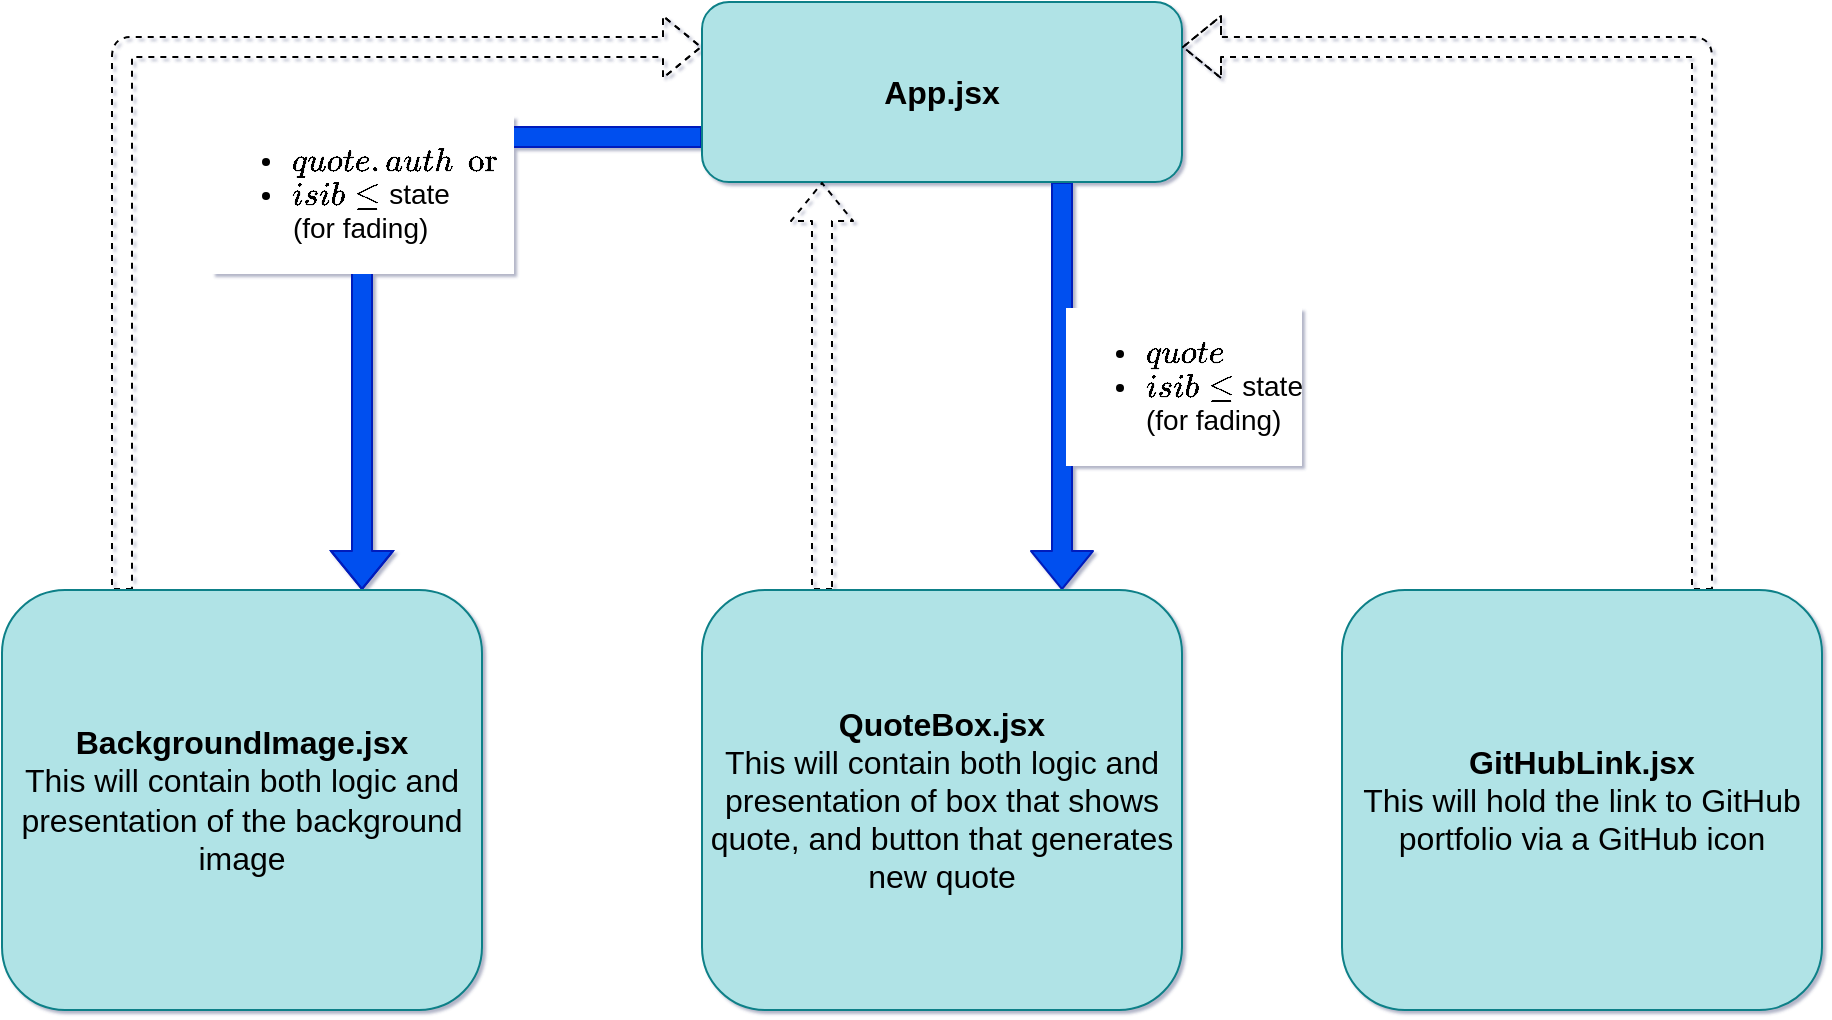 <mxfile version="21.7.0" type="device">
  <diagram name="Page-1" id="_32pdijGtaBiMeI2xC9d">
    <mxGraphModel dx="1101" dy="636" grid="1" gridSize="10" guides="1" tooltips="1" connect="1" arrows="1" fold="1" page="1" pageScale="1" pageWidth="1169" pageHeight="827" math="0" shadow="1">
      <root>
        <mxCell id="0" />
        <mxCell id="1" parent="0" />
        <mxCell id="wLTWeM-jETooPy9-A8mS-15" value="&lt;ul style=&quot;font-size: 14px;&quot;&gt;&lt;li style=&quot;text-align: left;&quot;&gt;`quote.author`&lt;/li&gt;&lt;li style=&quot;text-align: left;&quot;&gt;`textVisible` state &lt;br&gt;(for fading)&lt;/li&gt;&lt;/ul&gt;" style="edgeStyle=orthogonalEdgeStyle;rounded=1;hachureGap=4;orthogonalLoop=1;jettySize=auto;html=1;exitX=0;exitY=0.75;exitDx=0;exitDy=0;fontFamily=Helvetica;fontSize=16;fontColor=default;entryX=0.75;entryY=0;entryDx=0;entryDy=0;fillColor=#0050ef;strokeColor=#001DBC;shape=flexArrow;" edge="1" parent="1" source="wLTWeM-jETooPy9-A8mS-1" target="wLTWeM-jETooPy9-A8mS-2">
          <mxGeometry relative="1" as="geometry" />
        </mxCell>
        <mxCell id="wLTWeM-jETooPy9-A8mS-16" value="&lt;ul style=&quot;font-size: 14px;&quot;&gt;&lt;li&gt;`quote`&lt;/li&gt;&lt;li&gt;`textVisible` state&lt;br&gt;(for fading)&lt;/li&gt;&lt;/ul&gt;" style="edgeStyle=orthogonalEdgeStyle;rounded=1;hachureGap=4;orthogonalLoop=1;jettySize=auto;html=1;exitX=0.75;exitY=1;exitDx=0;exitDy=0;fontFamily=Helvetica;fontSize=16;fontColor=default;entryX=0.75;entryY=0;entryDx=0;entryDy=0;fillColor=#0050ef;strokeColor=#001DBC;shape=flexArrow;align=left;width=10;" edge="1" parent="1" source="wLTWeM-jETooPy9-A8mS-1" target="wLTWeM-jETooPy9-A8mS-4">
          <mxGeometry relative="1" as="geometry">
            <mxPoint x="540" y="414" as="sourcePoint" />
          </mxGeometry>
        </mxCell>
        <mxCell id="wLTWeM-jETooPy9-A8mS-1" value="&lt;b style=&quot;font-size: 16px;&quot;&gt;App.jsx&lt;/b&gt;" style="rounded=1;whiteSpace=wrap;html=1;hachureGap=4;fontFamily=Helvetica;fontSize=16;fillColor=#b0e3e6;strokeColor=#0e8088;" vertex="1" parent="1">
          <mxGeometry x="480" y="200" width="240" height="90" as="geometry" />
        </mxCell>
        <mxCell id="wLTWeM-jETooPy9-A8mS-19" value="" style="edgeStyle=orthogonalEdgeStyle;rounded=1;hachureGap=4;orthogonalLoop=1;jettySize=auto;html=1;exitX=0.25;exitY=0;exitDx=0;exitDy=0;entryX=0;entryY=0.25;entryDx=0;entryDy=0;fontFamily=Helvetica;fontSize=16;fontColor=default;dashed=1;shape=flexArrow;" edge="1" parent="1" source="wLTWeM-jETooPy9-A8mS-2" target="wLTWeM-jETooPy9-A8mS-1">
          <mxGeometry relative="1" as="geometry" />
        </mxCell>
        <mxCell id="wLTWeM-jETooPy9-A8mS-2" value="&lt;b style=&quot;font-size: 16px;&quot;&gt;BackgroundImage.jsx&lt;/b&gt;&lt;br style=&quot;font-size: 16px;&quot;&gt;This will contain both logic and presentation of the background image" style="rounded=1;whiteSpace=wrap;html=1;hachureGap=4;fontFamily=Helvetica;fontSize=16;fillColor=#b0e3e6;strokeColor=#0e8088;" vertex="1" parent="1">
          <mxGeometry x="130" y="494" width="240" height="210" as="geometry" />
        </mxCell>
        <mxCell id="wLTWeM-jETooPy9-A8mS-20" value="" style="edgeStyle=orthogonalEdgeStyle;rounded=1;hachureGap=4;orthogonalLoop=1;jettySize=auto;html=1;exitX=0.25;exitY=0;exitDx=0;exitDy=0;entryX=0.25;entryY=1;entryDx=0;entryDy=0;fontFamily=Helvetica;fontSize=16;fontColor=default;dashed=1;shape=flexArrow;" edge="1" parent="1" source="wLTWeM-jETooPy9-A8mS-4" target="wLTWeM-jETooPy9-A8mS-1">
          <mxGeometry relative="1" as="geometry">
            <mxPoint x="660" y="414" as="targetPoint" />
          </mxGeometry>
        </mxCell>
        <mxCell id="wLTWeM-jETooPy9-A8mS-4" value="&lt;b style=&quot;font-size: 16px;&quot;&gt;QuoteBox.jsx&lt;/b&gt;&lt;br style=&quot;font-size: 16px;&quot;&gt;This will contain both logic and presentation of box that shows quote, and button that generates new quote" style="rounded=1;whiteSpace=wrap;html=1;hachureGap=4;fontFamily=Helvetica;fontSize=16;fillColor=#b0e3e6;strokeColor=#0e8088;" vertex="1" parent="1">
          <mxGeometry x="480" y="494" width="240" height="210" as="geometry" />
        </mxCell>
        <mxCell id="wLTWeM-jETooPy9-A8mS-18" value="" style="edgeStyle=orthogonalEdgeStyle;rounded=1;hachureGap=4;orthogonalLoop=1;jettySize=auto;html=1;exitX=0.75;exitY=0;exitDx=0;exitDy=0;entryX=1;entryY=0.25;entryDx=0;entryDy=0;fontFamily=Helvetica;fontSize=16;fontColor=default;dashed=1;shape=flexArrow;" edge="1" parent="1" source="wLTWeM-jETooPy9-A8mS-13" target="wLTWeM-jETooPy9-A8mS-1">
          <mxGeometry relative="1" as="geometry" />
        </mxCell>
        <mxCell id="wLTWeM-jETooPy9-A8mS-13" value="&lt;b style=&quot;font-size: 16px;&quot;&gt;GitHubLink.jsx&lt;/b&gt;&lt;br style=&quot;font-size: 16px;&quot;&gt;This will hold the link to GitHub portfolio via a GitHub icon" style="rounded=1;whiteSpace=wrap;html=1;hachureGap=4;fontFamily=Helvetica;fontSize=16;fillColor=#b0e3e6;strokeColor=#0e8088;" vertex="1" parent="1">
          <mxGeometry x="800" y="494" width="240" height="210" as="geometry" />
        </mxCell>
      </root>
    </mxGraphModel>
  </diagram>
</mxfile>
